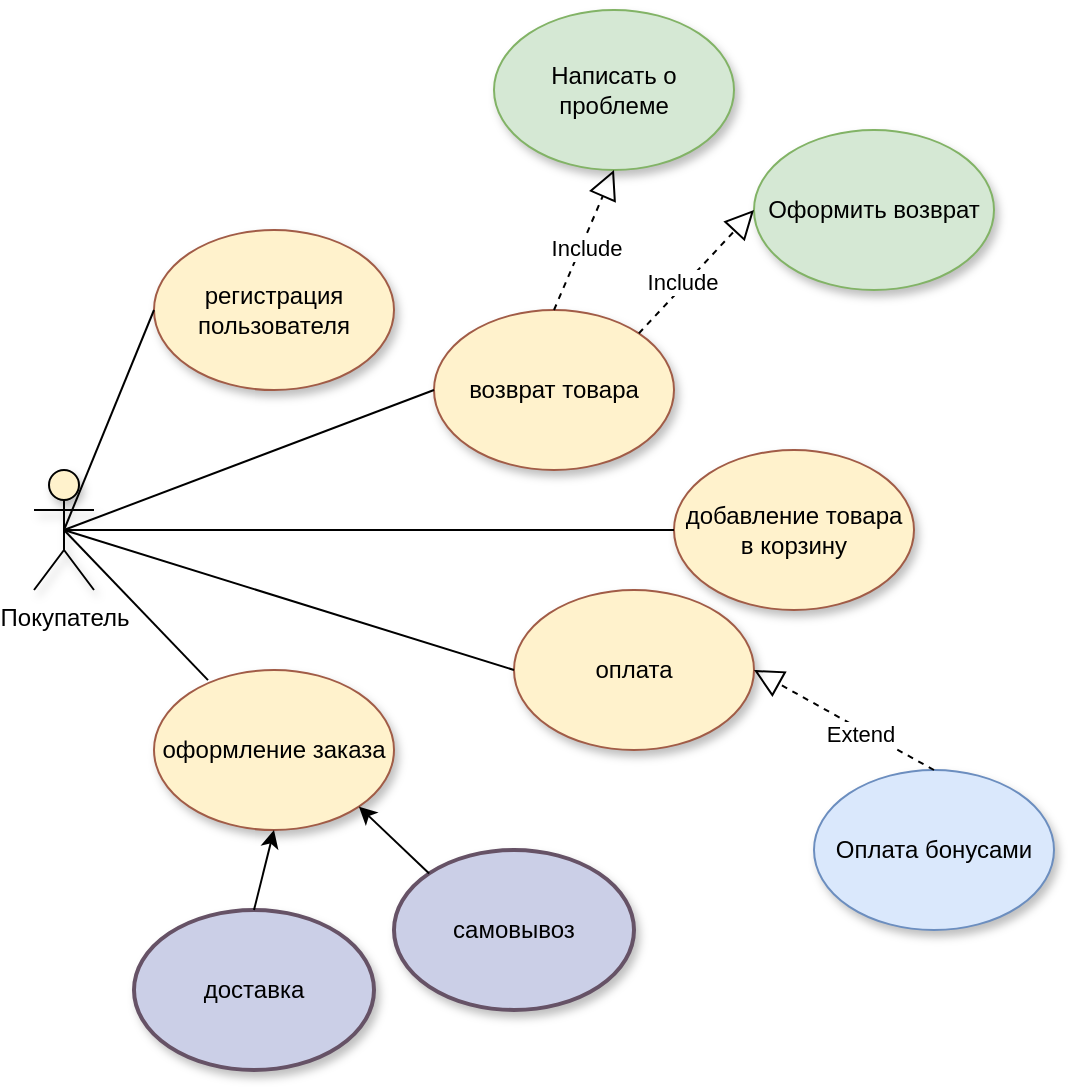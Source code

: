 <mxfile version="24.8.4">
  <diagram name="Страница — 1" id="-5kN8DihVlKe_ZIvmuOj">
    <mxGraphModel dx="1434" dy="790" grid="1" gridSize="10" guides="1" tooltips="1" connect="1" arrows="1" fold="1" page="1" pageScale="1" pageWidth="827" pageHeight="1169" math="0" shadow="0">
      <root>
        <mxCell id="0" />
        <mxCell id="1" parent="0" />
        <mxCell id="LniUV4Zrg8QQXR3B9mJ5-1" value="Покупатель" style="shape=umlActor;verticalLabelPosition=bottom;verticalAlign=top;html=1;outlineConnect=0;fillColor=#fff2cc;strokeColor=#000000;shadow=1;" parent="1" vertex="1">
          <mxGeometry x="80" y="390" width="30" height="60" as="geometry" />
        </mxCell>
        <mxCell id="LniUV4Zrg8QQXR3B9mJ5-2" value="регистрация пользователя" style="ellipse;whiteSpace=wrap;html=1;fillColor=#FFF2CC;strokeColor=#A15C47;shadow=1;" parent="1" vertex="1">
          <mxGeometry x="140" y="270" width="120" height="80" as="geometry" />
        </mxCell>
        <mxCell id="LniUV4Zrg8QQXR3B9mJ5-4" value="добавление товара в корзину" style="ellipse;whiteSpace=wrap;html=1;fillColor=#fff2cc;strokeColor=#A15C47;shadow=1;" parent="1" vertex="1">
          <mxGeometry x="400" y="380" width="120" height="80" as="geometry" />
        </mxCell>
        <mxCell id="LniUV4Zrg8QQXR3B9mJ5-5" value="оплата" style="ellipse;whiteSpace=wrap;html=1;fillColor=#fff2cc;strokeColor=#A15C47;shadow=1;" parent="1" vertex="1">
          <mxGeometry x="320" y="450" width="120" height="80" as="geometry" />
        </mxCell>
        <mxCell id="LniUV4Zrg8QQXR3B9mJ5-6" value="оформление заказа" style="ellipse;whiteSpace=wrap;html=1;fillColor=#fff2cc;strokeColor=#A15C47;shadow=1;" parent="1" vertex="1">
          <mxGeometry x="140" y="490" width="120" height="80" as="geometry" />
        </mxCell>
        <mxCell id="LniUV4Zrg8QQXR3B9mJ5-7" value="возврат товара" style="ellipse;whiteSpace=wrap;html=1;fillColor=#fff2cc;strokeColor=#A15C47;shadow=1;" parent="1" vertex="1">
          <mxGeometry x="280" y="310" width="120" height="80" as="geometry" />
        </mxCell>
        <mxCell id="LniUV4Zrg8QQXR3B9mJ5-8" value="" style="endArrow=none;html=1;rounded=0;exitX=0.5;exitY=0.5;exitDx=0;exitDy=0;exitPerimeter=0;entryX=0;entryY=0.5;entryDx=0;entryDy=0;" parent="1" source="LniUV4Zrg8QQXR3B9mJ5-1" target="LniUV4Zrg8QQXR3B9mJ5-2" edge="1">
          <mxGeometry width="50" height="50" relative="1" as="geometry">
            <mxPoint x="390" y="430" as="sourcePoint" />
            <mxPoint x="440" y="380" as="targetPoint" />
          </mxGeometry>
        </mxCell>
        <mxCell id="LniUV4Zrg8QQXR3B9mJ5-9" value="" style="endArrow=none;html=1;rounded=0;entryX=0;entryY=0.5;entryDx=0;entryDy=0;exitX=0.5;exitY=0.5;exitDx=0;exitDy=0;exitPerimeter=0;" parent="1" source="LniUV4Zrg8QQXR3B9mJ5-1" target="LniUV4Zrg8QQXR3B9mJ5-5" edge="1">
          <mxGeometry width="50" height="50" relative="1" as="geometry">
            <mxPoint x="390" y="430" as="sourcePoint" />
            <mxPoint x="440" y="380" as="targetPoint" />
          </mxGeometry>
        </mxCell>
        <mxCell id="LniUV4Zrg8QQXR3B9mJ5-10" value="" style="endArrow=none;html=1;rounded=0;exitX=0.5;exitY=0.5;exitDx=0;exitDy=0;exitPerimeter=0;entryX=0.225;entryY=0.063;entryDx=0;entryDy=0;entryPerimeter=0;" parent="1" source="LniUV4Zrg8QQXR3B9mJ5-1" target="LniUV4Zrg8QQXR3B9mJ5-6" edge="1">
          <mxGeometry width="50" height="50" relative="1" as="geometry">
            <mxPoint x="390" y="430" as="sourcePoint" />
            <mxPoint x="440" y="380" as="targetPoint" />
          </mxGeometry>
        </mxCell>
        <mxCell id="LniUV4Zrg8QQXR3B9mJ5-11" value="" style="endArrow=none;html=1;rounded=0;exitX=0.5;exitY=0.5;exitDx=0;exitDy=0;exitPerimeter=0;entryX=0;entryY=0.5;entryDx=0;entryDy=0;" parent="1" source="LniUV4Zrg8QQXR3B9mJ5-1" target="LniUV4Zrg8QQXR3B9mJ5-7" edge="1">
          <mxGeometry width="50" height="50" relative="1" as="geometry">
            <mxPoint x="390" y="430" as="sourcePoint" />
            <mxPoint x="400" y="370" as="targetPoint" />
          </mxGeometry>
        </mxCell>
        <mxCell id="LniUV4Zrg8QQXR3B9mJ5-12" value="" style="endArrow=none;html=1;rounded=0;exitX=0.5;exitY=0.5;exitDx=0;exitDy=0;exitPerimeter=0;entryX=0;entryY=0.5;entryDx=0;entryDy=0;" parent="1" source="LniUV4Zrg8QQXR3B9mJ5-1" target="LniUV4Zrg8QQXR3B9mJ5-4" edge="1">
          <mxGeometry width="50" height="50" relative="1" as="geometry">
            <mxPoint x="390" y="430" as="sourcePoint" />
            <mxPoint x="440" y="380" as="targetPoint" />
          </mxGeometry>
        </mxCell>
        <mxCell id="OFWNvu3hKCIEASDgMEKR-1" value="Оформить возврат" style="ellipse;whiteSpace=wrap;html=1;fillColor=#d5e8d4;strokeColor=#82b366;shadow=1;" parent="1" vertex="1">
          <mxGeometry x="440" y="220" width="120" height="80" as="geometry" />
        </mxCell>
        <mxCell id="OFWNvu3hKCIEASDgMEKR-2" value="Написать о проблеме" style="ellipse;whiteSpace=wrap;html=1;fillColor=#d5e8d4;strokeColor=#82b366;shadow=1;" parent="1" vertex="1">
          <mxGeometry x="310" y="160" width="120" height="80" as="geometry" />
        </mxCell>
        <mxCell id="OFWNvu3hKCIEASDgMEKR-4" value="" style="endArrow=block;dashed=1;endFill=0;endSize=12;html=1;rounded=0;exitX=1;exitY=0;exitDx=0;exitDy=0;entryX=0;entryY=0.5;entryDx=0;entryDy=0;" parent="1" source="LniUV4Zrg8QQXR3B9mJ5-7" target="OFWNvu3hKCIEASDgMEKR-1" edge="1">
          <mxGeometry width="160" relative="1" as="geometry">
            <mxPoint x="330" y="380" as="sourcePoint" />
            <mxPoint x="490" y="380" as="targetPoint" />
          </mxGeometry>
        </mxCell>
        <mxCell id="OFWNvu3hKCIEASDgMEKR-7" value="Include" style="edgeLabel;html=1;align=center;verticalAlign=middle;resizable=0;points=[];" parent="OFWNvu3hKCIEASDgMEKR-4" vertex="1" connectable="0">
          <mxGeometry x="-0.2" y="2" relative="1" as="geometry">
            <mxPoint as="offset" />
          </mxGeometry>
        </mxCell>
        <mxCell id="OFWNvu3hKCIEASDgMEKR-5" value="" style="endArrow=block;dashed=1;endFill=0;endSize=12;html=1;rounded=0;exitX=0.5;exitY=0;exitDx=0;exitDy=0;entryX=0.5;entryY=1;entryDx=0;entryDy=0;" parent="1" source="LniUV4Zrg8QQXR3B9mJ5-7" target="OFWNvu3hKCIEASDgMEKR-2" edge="1">
          <mxGeometry width="160" relative="1" as="geometry">
            <mxPoint x="330" y="380" as="sourcePoint" />
            <mxPoint x="490" y="380" as="targetPoint" />
          </mxGeometry>
        </mxCell>
        <mxCell id="OFWNvu3hKCIEASDgMEKR-14" value="Include" style="edgeLabel;html=1;align=center;verticalAlign=middle;resizable=0;points=[];" parent="OFWNvu3hKCIEASDgMEKR-5" vertex="1" connectable="0">
          <mxGeometry x="-0.078" y="-2" relative="1" as="geometry">
            <mxPoint as="offset" />
          </mxGeometry>
        </mxCell>
        <mxCell id="OFWNvu3hKCIEASDgMEKR-9" value="самовывоз" style="ellipse;whiteSpace=wrap;html=1;fillColor=#CBCFE7;strokeColor=#665266;shadow=1;strokeWidth=2;gradientColor=none;" parent="1" vertex="1">
          <mxGeometry x="260" y="580" width="120" height="80" as="geometry" />
        </mxCell>
        <mxCell id="OFWNvu3hKCIEASDgMEKR-10" value="доставка" style="ellipse;whiteSpace=wrap;html=1;fillColor=#CBCFE7;strokeColor=#665266;shadow=1;strokeWidth=2;gradientColor=none;" parent="1" vertex="1">
          <mxGeometry x="130" y="610" width="120" height="80" as="geometry" />
        </mxCell>
        <mxCell id="OFWNvu3hKCIEASDgMEKR-11" value="" style="endArrow=classic;html=1;rounded=0;exitX=0.5;exitY=0;exitDx=0;exitDy=0;entryX=0.5;entryY=1;entryDx=0;entryDy=0;" parent="1" source="OFWNvu3hKCIEASDgMEKR-10" target="LniUV4Zrg8QQXR3B9mJ5-6" edge="1">
          <mxGeometry width="50" height="50" relative="1" as="geometry">
            <mxPoint x="370" y="510" as="sourcePoint" />
            <mxPoint x="420" y="460" as="targetPoint" />
          </mxGeometry>
        </mxCell>
        <mxCell id="OFWNvu3hKCIEASDgMEKR-12" value="" style="endArrow=classic;html=1;rounded=0;exitX=0;exitY=0;exitDx=0;exitDy=0;entryX=1;entryY=1;entryDx=0;entryDy=0;" parent="1" source="OFWNvu3hKCIEASDgMEKR-9" target="LniUV4Zrg8QQXR3B9mJ5-6" edge="1">
          <mxGeometry width="50" height="50" relative="1" as="geometry">
            <mxPoint x="370" y="510" as="sourcePoint" />
            <mxPoint x="420" y="460" as="targetPoint" />
          </mxGeometry>
        </mxCell>
        <mxCell id="OFWNvu3hKCIEASDgMEKR-13" value="Оплата бонусами" style="ellipse;whiteSpace=wrap;html=1;fillColor=#dae8fc;strokeColor=#6c8ebf;shadow=1;" parent="1" vertex="1">
          <mxGeometry x="470" y="540" width="120" height="80" as="geometry" />
        </mxCell>
        <mxCell id="OFWNvu3hKCIEASDgMEKR-15" value="" style="endArrow=block;dashed=1;endFill=0;endSize=12;html=1;rounded=0;entryX=1;entryY=0.5;entryDx=0;entryDy=0;exitX=0.5;exitY=0;exitDx=0;exitDy=0;" parent="1" source="OFWNvu3hKCIEASDgMEKR-13" target="LniUV4Zrg8QQXR3B9mJ5-5" edge="1">
          <mxGeometry width="160" relative="1" as="geometry">
            <mxPoint x="560" y="570" as="sourcePoint" />
            <mxPoint x="440" y="640" as="targetPoint" />
          </mxGeometry>
        </mxCell>
        <mxCell id="OFWNvu3hKCIEASDgMEKR-16" value="Extend" style="edgeLabel;html=1;align=center;verticalAlign=middle;resizable=0;points=[];" parent="OFWNvu3hKCIEASDgMEKR-15" vertex="1" connectable="0">
          <mxGeometry x="-0.2" y="2" relative="1" as="geometry">
            <mxPoint as="offset" />
          </mxGeometry>
        </mxCell>
      </root>
    </mxGraphModel>
  </diagram>
</mxfile>
